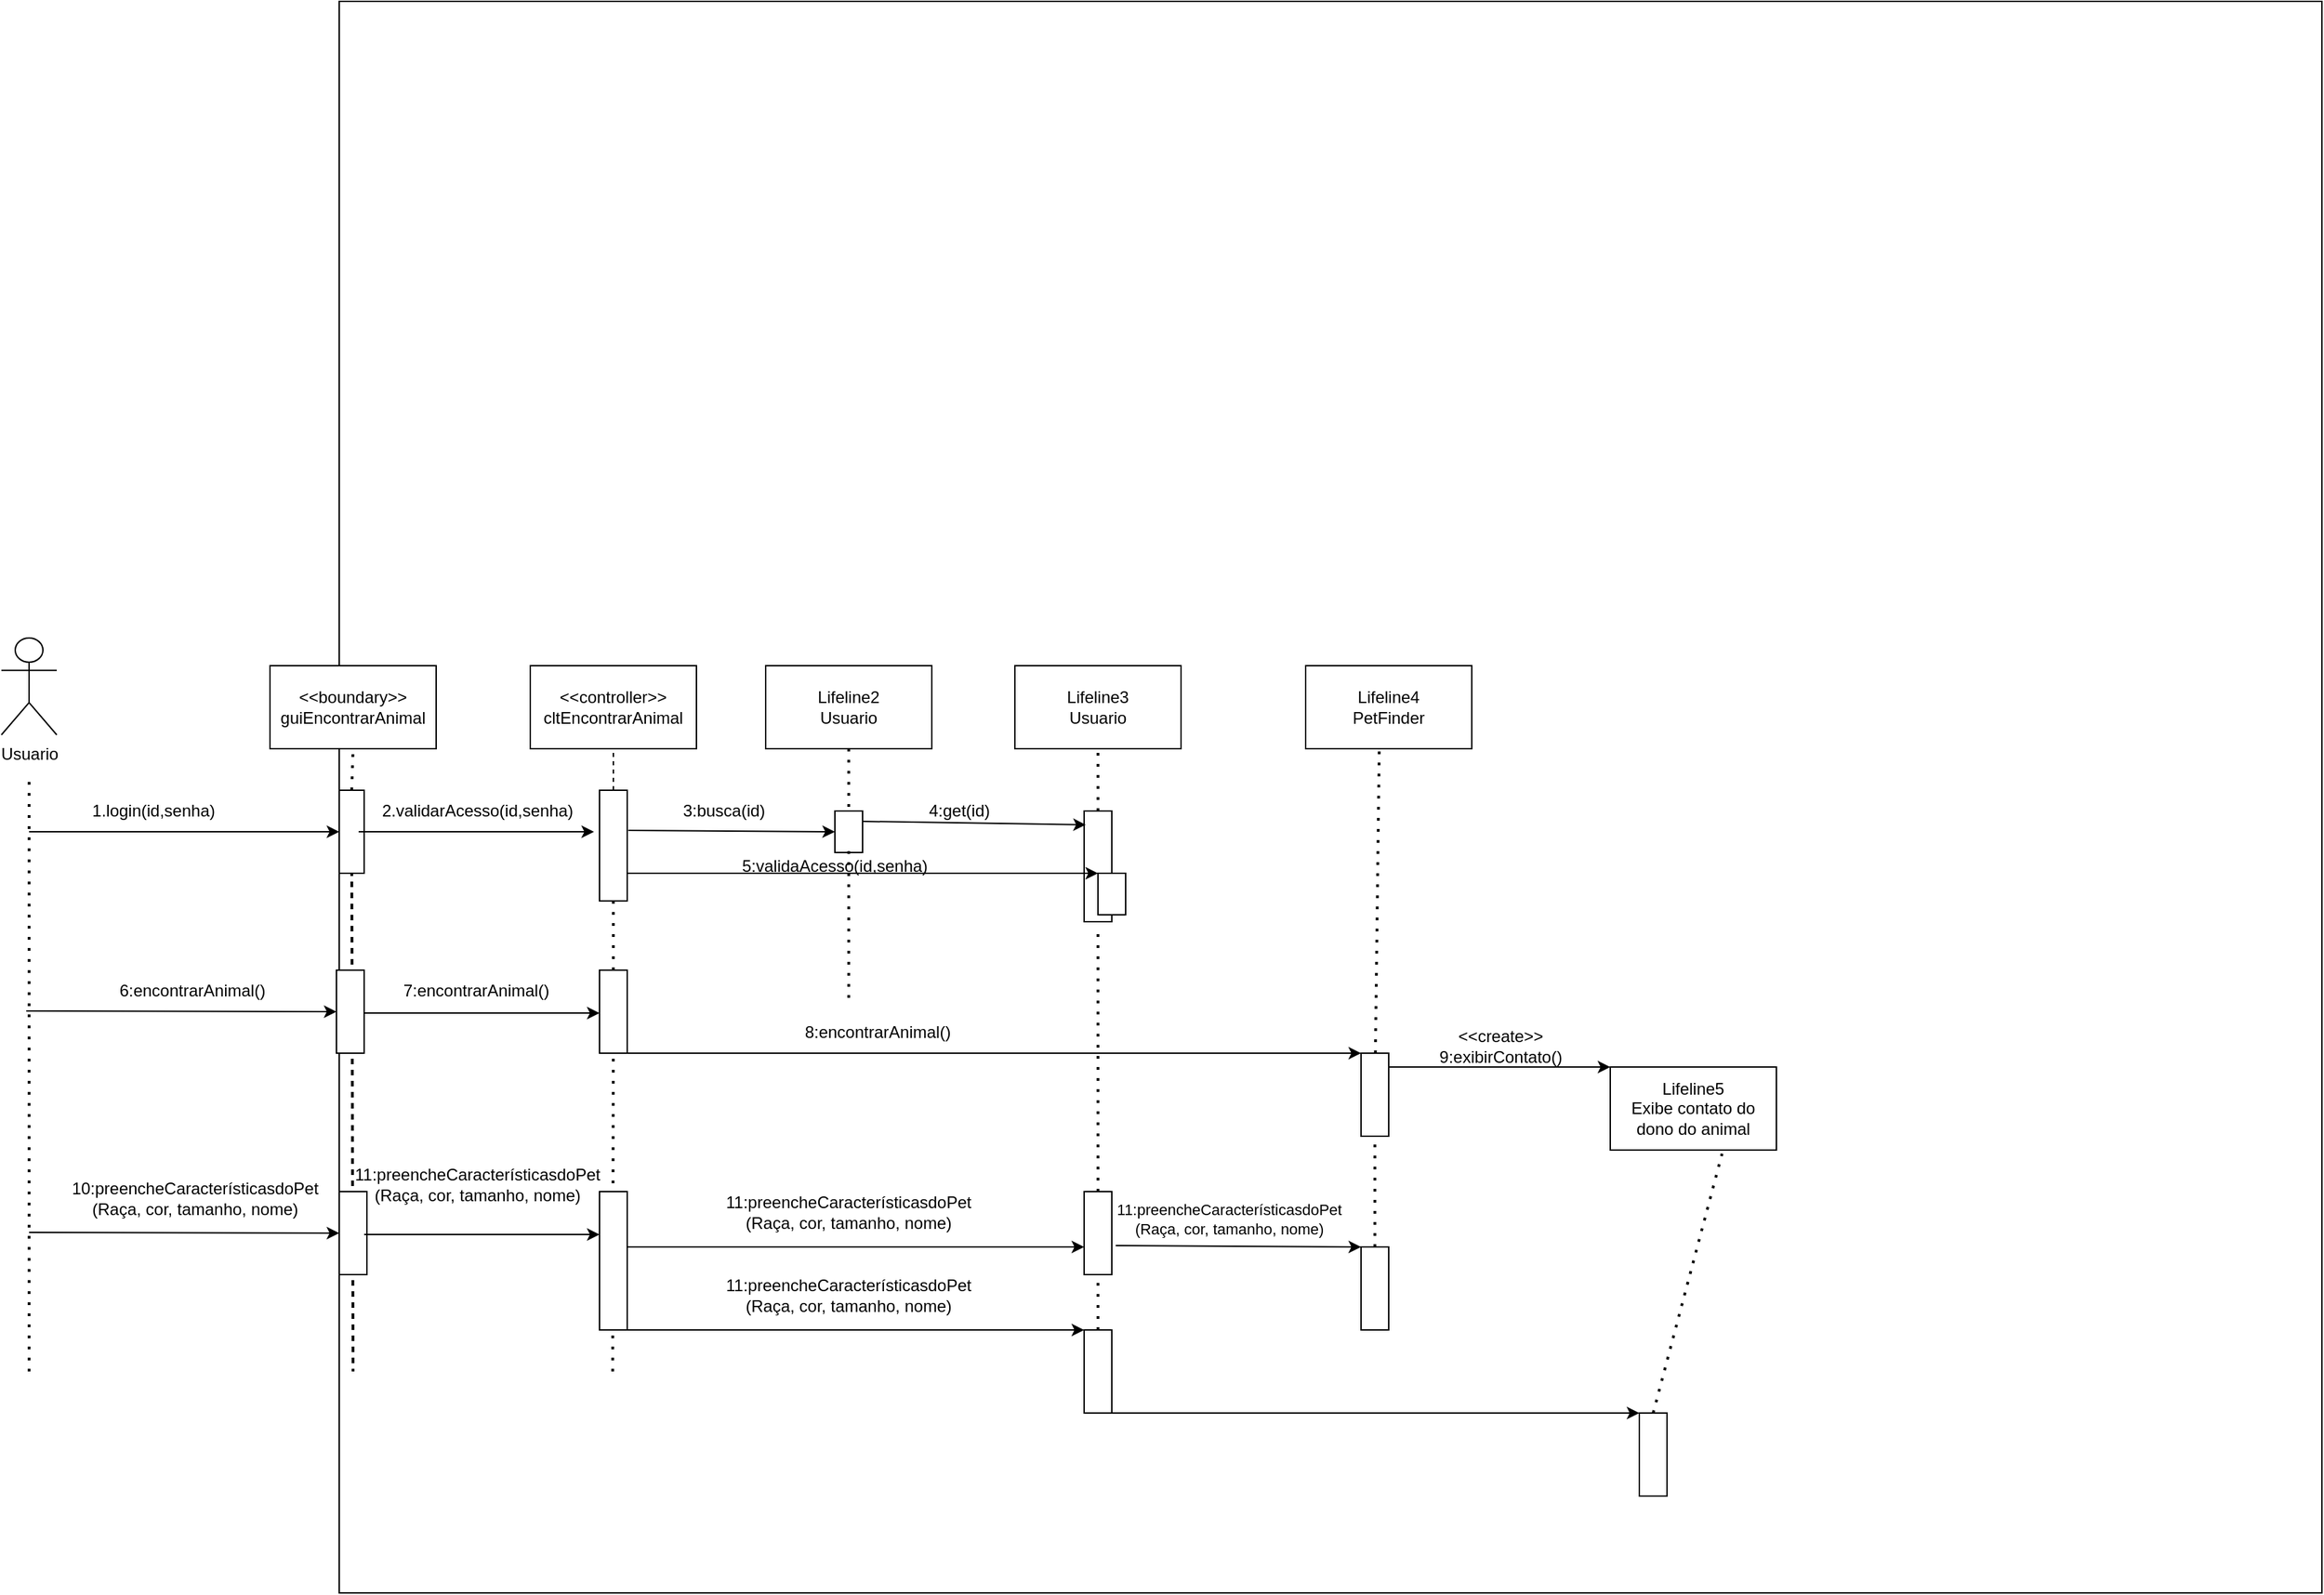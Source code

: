 <mxfile version="22.1.0" type="github">
  <diagram name="Página-1" id="JvSVwGAG51SrDOfE1N3L">
    <mxGraphModel dx="1050" dy="1766" grid="1" gridSize="10" guides="1" tooltips="1" connect="1" arrows="1" fold="1" page="1" pageScale="1" pageWidth="827" pageHeight="1169" math="0" shadow="0">
      <root>
        <mxCell id="0" />
        <mxCell id="1" parent="0" />
        <mxCell id="2Xti_XCpb2HMnOfIH6zd-1" value="" style="rounded=0;whiteSpace=wrap;html=1;" parent="1" vertex="1">
          <mxGeometry x="282" y="-380" width="1432" height="1150" as="geometry" />
        </mxCell>
        <mxCell id="2Xti_XCpb2HMnOfIH6zd-2" value="Usuario" style="shape=umlActor;verticalLabelPosition=bottom;verticalAlign=top;html=1;outlineConnect=0;" parent="1" vertex="1">
          <mxGeometry x="38" y="80" width="40" height="70" as="geometry" />
        </mxCell>
        <mxCell id="2Xti_XCpb2HMnOfIH6zd-3" value="&amp;lt;&amp;lt;boundary&amp;gt;&amp;gt;&lt;br&gt;guiEncontrarAnimal" style="rounded=0;whiteSpace=wrap;html=1;" parent="1" vertex="1">
          <mxGeometry x="232" y="100" width="120" height="60" as="geometry" />
        </mxCell>
        <mxCell id="2Xti_XCpb2HMnOfIH6zd-4" value="" style="endArrow=none;dashed=1;html=1;dashPattern=1 3;strokeWidth=2;rounded=0;" parent="1" edge="1">
          <mxGeometry width="50" height="50" relative="1" as="geometry">
            <mxPoint x="58" y="610" as="sourcePoint" />
            <mxPoint x="58" y="180" as="targetPoint" />
          </mxGeometry>
        </mxCell>
        <mxCell id="2Xti_XCpb2HMnOfIH6zd-5" value="" style="endArrow=none;dashed=1;html=1;dashPattern=1 3;strokeWidth=2;rounded=0;" parent="1" source="2Xti_XCpb2HMnOfIH6zd-7" edge="1">
          <mxGeometry width="50" height="50" relative="1" as="geometry">
            <mxPoint x="292" y="430" as="sourcePoint" />
            <mxPoint x="292" y="610" as="targetPoint" />
          </mxGeometry>
        </mxCell>
        <mxCell id="2Xti_XCpb2HMnOfIH6zd-6" value="" style="endArrow=none;dashed=1;html=1;dashPattern=1 3;strokeWidth=2;rounded=0;" parent="1" target="2Xti_XCpb2HMnOfIH6zd-7" edge="1">
          <mxGeometry width="50" height="50" relative="1" as="geometry">
            <mxPoint x="292" y="610" as="sourcePoint" />
            <mxPoint x="291.5" y="160" as="targetPoint" />
          </mxGeometry>
        </mxCell>
        <mxCell id="2Xti_XCpb2HMnOfIH6zd-7" value="" style="rounded=0;whiteSpace=wrap;html=1;" parent="1" vertex="1">
          <mxGeometry x="282" y="190" width="18" height="60" as="geometry" />
        </mxCell>
        <mxCell id="2Xti_XCpb2HMnOfIH6zd-8" value="" style="rounded=0;whiteSpace=wrap;html=1;" parent="1" vertex="1">
          <mxGeometry x="282" y="480" width="20" height="60" as="geometry" />
        </mxCell>
        <mxCell id="2Xti_XCpb2HMnOfIH6zd-9" value="" style="endArrow=classic;html=1;rounded=0;entryX=0;entryY=0.5;entryDx=0;entryDy=0;" parent="1" target="2Xti_XCpb2HMnOfIH6zd-7" edge="1">
          <mxGeometry width="50" height="50" relative="1" as="geometry">
            <mxPoint x="58" y="220" as="sourcePoint" />
            <mxPoint x="318" y="210" as="targetPoint" />
          </mxGeometry>
        </mxCell>
        <mxCell id="2Xti_XCpb2HMnOfIH6zd-10" value="" style="endArrow=classic;html=1;rounded=0;entryX=0;entryY=0.5;entryDx=0;entryDy=0;" parent="1" target="2Xti_XCpb2HMnOfIH6zd-8" edge="1">
          <mxGeometry width="50" height="50" relative="1" as="geometry">
            <mxPoint x="58" y="509.5" as="sourcePoint" />
            <mxPoint x="248" y="509.5" as="targetPoint" />
          </mxGeometry>
        </mxCell>
        <mxCell id="2Xti_XCpb2HMnOfIH6zd-11" value="1.login(id,senha)" style="text;html=1;strokeColor=none;fillColor=none;align=center;verticalAlign=middle;whiteSpace=wrap;rounded=0;" parent="1" vertex="1">
          <mxGeometry x="118" y="190" width="60" height="30" as="geometry" />
        </mxCell>
        <mxCell id="2Xti_XCpb2HMnOfIH6zd-12" value="10:preencheCaracterísticasdoPet (Raça, cor, tamanho, nome)" style="text;html=1;strokeColor=none;fillColor=none;align=center;verticalAlign=middle;whiteSpace=wrap;rounded=0;" parent="1" vertex="1">
          <mxGeometry x="78" y="460" width="200" height="50" as="geometry" />
        </mxCell>
        <mxCell id="2Xti_XCpb2HMnOfIH6zd-13" value="" style="rounded=0;whiteSpace=wrap;html=1;" parent="1" vertex="1">
          <mxGeometry x="280" y="320" width="20" height="60" as="geometry" />
        </mxCell>
        <mxCell id="2Xti_XCpb2HMnOfIH6zd-14" value="" style="endArrow=classic;html=1;rounded=0;entryX=0;entryY=0.5;entryDx=0;entryDy=0;" parent="1" target="2Xti_XCpb2HMnOfIH6zd-13" edge="1">
          <mxGeometry width="50" height="50" relative="1" as="geometry">
            <mxPoint x="56" y="349.5" as="sourcePoint" />
            <mxPoint x="246" y="349.5" as="targetPoint" />
          </mxGeometry>
        </mxCell>
        <mxCell id="2Xti_XCpb2HMnOfIH6zd-15" value="6:encontrarAnimal()" style="text;html=1;strokeColor=none;fillColor=none;align=center;verticalAlign=middle;whiteSpace=wrap;rounded=0;" parent="1" vertex="1">
          <mxGeometry x="76" y="310" width="200" height="50" as="geometry" />
        </mxCell>
        <mxCell id="Gy5CLrSUl3EaHFtoTER6-2" value="&amp;lt;&amp;lt;controller&amp;gt;&amp;gt;&lt;br&gt;cltEncontrarAnimal" style="rounded=0;whiteSpace=wrap;html=1;" parent="1" vertex="1">
          <mxGeometry x="420" y="100" width="120" height="60" as="geometry" />
        </mxCell>
        <mxCell id="Gy5CLrSUl3EaHFtoTER6-3" value="Lifeline2&lt;br&gt;Usuario" style="rounded=0;whiteSpace=wrap;html=1;" parent="1" vertex="1">
          <mxGeometry x="590" y="100" width="120" height="60" as="geometry" />
        </mxCell>
        <mxCell id="Gy5CLrSUl3EaHFtoTER6-4" value="Lifeline3&lt;br style=&quot;border-color: var(--border-color);&quot;&gt;Usuario" style="rounded=0;whiteSpace=wrap;html=1;" parent="1" vertex="1">
          <mxGeometry x="770" y="100" width="120" height="60" as="geometry" />
        </mxCell>
        <mxCell id="Gy5CLrSUl3EaHFtoTER6-5" value="Lifeline4&lt;br style=&quot;border-color: var(--border-color);&quot;&gt;PetFinder" style="rounded=0;whiteSpace=wrap;html=1;" parent="1" vertex="1">
          <mxGeometry x="980" y="100" width="120" height="60" as="geometry" />
        </mxCell>
        <mxCell id="Gy5CLrSUl3EaHFtoTER6-9" value="" style="rounded=0;whiteSpace=wrap;html=1;" parent="1" vertex="1">
          <mxGeometry x="470" y="190" width="20" height="80" as="geometry" />
        </mxCell>
        <mxCell id="Gy5CLrSUl3EaHFtoTER6-11" value="" style="endArrow=none;dashed=1;html=1;dashPattern=1 3;strokeWidth=2;rounded=0;" parent="1" source="Gy5CLrSUl3EaHFtoTER6-12" edge="1">
          <mxGeometry width="50" height="50" relative="1" as="geometry">
            <mxPoint x="479.5" y="610" as="sourcePoint" />
            <mxPoint x="480" y="270" as="targetPoint" />
          </mxGeometry>
        </mxCell>
        <mxCell id="Gy5CLrSUl3EaHFtoTER6-13" value="" style="endArrow=none;dashed=1;html=1;dashPattern=1 3;strokeWidth=2;rounded=0;" parent="1" target="Gy5CLrSUl3EaHFtoTER6-12" edge="1">
          <mxGeometry width="50" height="50" relative="1" as="geometry">
            <mxPoint x="479.5" y="610" as="sourcePoint" />
            <mxPoint x="479.5" y="250" as="targetPoint" />
          </mxGeometry>
        </mxCell>
        <mxCell id="Gy5CLrSUl3EaHFtoTER6-12" value="" style="rounded=0;whiteSpace=wrap;html=1;" parent="1" vertex="1">
          <mxGeometry x="470" y="320" width="20" height="60" as="geometry" />
        </mxCell>
        <mxCell id="Gy5CLrSUl3EaHFtoTER6-14" value="" style="rounded=0;whiteSpace=wrap;html=1;" parent="1" vertex="1">
          <mxGeometry x="470" y="480" width="20" height="100" as="geometry" />
        </mxCell>
        <mxCell id="Gy5CLrSUl3EaHFtoTER6-19" value="2.validarAcesso(id,senha)" style="text;html=1;strokeColor=none;fillColor=none;align=center;verticalAlign=middle;whiteSpace=wrap;rounded=0;" parent="1" vertex="1">
          <mxGeometry x="352" y="190" width="60" height="30" as="geometry" />
        </mxCell>
        <mxCell id="Gy5CLrSUl3EaHFtoTER6-23" value="" style="endArrow=none;dashed=1;html=1;dashPattern=1 3;strokeWidth=2;rounded=0;exitX=0.5;exitY=0;exitDx=0;exitDy=0;entryX=0.5;entryY=1;entryDx=0;entryDy=0;" parent="1" source="2Xti_XCpb2HMnOfIH6zd-7" target="2Xti_XCpb2HMnOfIH6zd-3" edge="1">
          <mxGeometry width="50" height="50" relative="1" as="geometry">
            <mxPoint x="278" y="190" as="sourcePoint" />
            <mxPoint x="328" y="140" as="targetPoint" />
          </mxGeometry>
        </mxCell>
        <mxCell id="25AuXAypZA-sU3NPFs_8-1" style="edgeStyle=orthogonalEdgeStyle;rounded=0;orthogonalLoop=1;jettySize=auto;html=1;entryX=0;entryY=0.5;entryDx=0;entryDy=0;" edge="1" parent="1">
          <mxGeometry relative="1" as="geometry">
            <mxPoint x="300" y="351" as="sourcePoint" />
            <mxPoint x="470" y="351" as="targetPoint" />
            <Array as="points">
              <mxPoint x="420" y="351" />
              <mxPoint x="420" y="351" />
            </Array>
          </mxGeometry>
        </mxCell>
        <mxCell id="25AuXAypZA-sU3NPFs_8-2" value="7:encontrarAnimal()" style="text;html=1;strokeColor=none;fillColor=none;align=center;verticalAlign=middle;whiteSpace=wrap;rounded=0;" vertex="1" parent="1">
          <mxGeometry x="350" y="320" width="62" height="30" as="geometry" />
        </mxCell>
        <mxCell id="25AuXAypZA-sU3NPFs_8-4" style="edgeStyle=orthogonalEdgeStyle;rounded=0;orthogonalLoop=1;jettySize=auto;html=1;entryX=0;entryY=0.5;entryDx=0;entryDy=0;" edge="1" parent="1">
          <mxGeometry relative="1" as="geometry">
            <mxPoint x="300" y="511" as="sourcePoint" />
            <mxPoint x="470" y="511" as="targetPoint" />
            <Array as="points">
              <mxPoint x="420" y="511" />
              <mxPoint x="420" y="511" />
            </Array>
          </mxGeometry>
        </mxCell>
        <mxCell id="25AuXAypZA-sU3NPFs_8-5" value="11:preencheCaracterísticasdoPet (Raça, cor, tamanho, nome)" style="text;html=1;strokeColor=none;fillColor=none;align=center;verticalAlign=middle;whiteSpace=wrap;rounded=0;" vertex="1" parent="1">
          <mxGeometry x="282" y="450" width="200" height="50" as="geometry" />
        </mxCell>
        <mxCell id="25AuXAypZA-sU3NPFs_8-10" value="" style="endArrow=none;dashed=1;html=1;rounded=0;exitX=0.5;exitY=0;exitDx=0;exitDy=0;entryX=0.5;entryY=1;entryDx=0;entryDy=0;" edge="1" parent="1" source="Gy5CLrSUl3EaHFtoTER6-9" target="Gy5CLrSUl3EaHFtoTER6-2">
          <mxGeometry width="50" height="50" relative="1" as="geometry">
            <mxPoint x="510" y="340" as="sourcePoint" />
            <mxPoint x="560" y="290" as="targetPoint" />
            <Array as="points">
              <mxPoint x="480" y="160" />
            </Array>
          </mxGeometry>
        </mxCell>
        <mxCell id="25AuXAypZA-sU3NPFs_8-13" value="" style="endArrow=none;dashed=1;html=1;dashPattern=1 3;strokeWidth=2;rounded=0;entryX=0.5;entryY=1;entryDx=0;entryDy=0;" edge="1" parent="1" target="Gy5CLrSUl3EaHFtoTER6-3">
          <mxGeometry width="50" height="50" relative="1" as="geometry">
            <mxPoint x="650" y="210" as="sourcePoint" />
            <mxPoint x="660" y="160" as="targetPoint" />
            <Array as="points">
              <mxPoint x="650" y="190" />
            </Array>
          </mxGeometry>
        </mxCell>
        <mxCell id="25AuXAypZA-sU3NPFs_8-14" value="" style="rounded=0;whiteSpace=wrap;html=1;" vertex="1" parent="1">
          <mxGeometry x="640" y="205" width="20" height="30" as="geometry" />
        </mxCell>
        <mxCell id="25AuXAypZA-sU3NPFs_8-19" style="edgeStyle=orthogonalEdgeStyle;rounded=0;orthogonalLoop=1;jettySize=auto;html=1;entryX=0;entryY=0.5;entryDx=0;entryDy=0;" edge="1" parent="1">
          <mxGeometry relative="1" as="geometry">
            <mxPoint x="296" y="220" as="sourcePoint" />
            <mxPoint x="466" y="220" as="targetPoint" />
            <Array as="points">
              <mxPoint x="416" y="220" />
              <mxPoint x="416" y="220" />
            </Array>
          </mxGeometry>
        </mxCell>
        <mxCell id="25AuXAypZA-sU3NPFs_8-21" value="" style="endArrow=classic;html=1;rounded=0;exitX=1.04;exitY=0.363;exitDx=0;exitDy=0;entryX=0;entryY=0.5;entryDx=0;entryDy=0;exitPerimeter=0;" edge="1" parent="1" source="Gy5CLrSUl3EaHFtoTER6-9" target="25AuXAypZA-sU3NPFs_8-14">
          <mxGeometry width="50" height="50" relative="1" as="geometry">
            <mxPoint x="530" y="245" as="sourcePoint" />
            <mxPoint x="580" y="195" as="targetPoint" />
          </mxGeometry>
        </mxCell>
        <mxCell id="25AuXAypZA-sU3NPFs_8-22" value="3:busca(id)" style="text;html=1;strokeColor=none;fillColor=none;align=center;verticalAlign=middle;whiteSpace=wrap;rounded=0;" vertex="1" parent="1">
          <mxGeometry x="530" y="190" width="60" height="30" as="geometry" />
        </mxCell>
        <mxCell id="25AuXAypZA-sU3NPFs_8-52" style="edgeStyle=orthogonalEdgeStyle;rounded=0;orthogonalLoop=1;jettySize=auto;html=1;exitX=0.5;exitY=0;exitDx=0;exitDy=0;" edge="1" parent="1" source="25AuXAypZA-sU3NPFs_8-23">
          <mxGeometry relative="1" as="geometry">
            <mxPoint x="830" y="205" as="targetPoint" />
          </mxGeometry>
        </mxCell>
        <mxCell id="25AuXAypZA-sU3NPFs_8-23" value="" style="rounded=0;whiteSpace=wrap;html=1;" vertex="1" parent="1">
          <mxGeometry x="820" y="205" width="20" height="80" as="geometry" />
        </mxCell>
        <mxCell id="25AuXAypZA-sU3NPFs_8-24" value="" style="endArrow=classic;html=1;rounded=0;exitX=1;exitY=0.25;exitDx=0;exitDy=0;entryX=0.06;entryY=0.125;entryDx=0;entryDy=0;entryPerimeter=0;" edge="1" parent="1" source="25AuXAypZA-sU3NPFs_8-14" target="25AuXAypZA-sU3NPFs_8-23">
          <mxGeometry width="50" height="50" relative="1" as="geometry">
            <mxPoint x="720" y="250" as="sourcePoint" />
            <mxPoint x="770" y="200" as="targetPoint" />
          </mxGeometry>
        </mxCell>
        <mxCell id="25AuXAypZA-sU3NPFs_8-26" value="4:get(id)" style="text;html=1;strokeColor=none;fillColor=none;align=center;verticalAlign=middle;whiteSpace=wrap;rounded=0;" vertex="1" parent="1">
          <mxGeometry x="700" y="190" width="60" height="30" as="geometry" />
        </mxCell>
        <mxCell id="25AuXAypZA-sU3NPFs_8-27" value="" style="rounded=0;whiteSpace=wrap;html=1;" vertex="1" parent="1">
          <mxGeometry x="830" y="250" width="20" height="30" as="geometry" />
        </mxCell>
        <mxCell id="25AuXAypZA-sU3NPFs_8-29" value="" style="endArrow=classic;html=1;rounded=0;entryX=0;entryY=0;entryDx=0;entryDy=0;exitX=1;exitY=0.75;exitDx=0;exitDy=0;" edge="1" parent="1" source="Gy5CLrSUl3EaHFtoTER6-9" target="25AuXAypZA-sU3NPFs_8-27">
          <mxGeometry width="50" height="50" relative="1" as="geometry">
            <mxPoint x="570" y="295" as="sourcePoint" />
            <mxPoint x="620" y="245" as="targetPoint" />
          </mxGeometry>
        </mxCell>
        <mxCell id="25AuXAypZA-sU3NPFs_8-30" value="5:validaAcesso(id,senha)" style="text;html=1;strokeColor=none;fillColor=none;align=center;verticalAlign=middle;whiteSpace=wrap;rounded=0;" vertex="1" parent="1">
          <mxGeometry x="610" y="230" width="60" height="30" as="geometry" />
        </mxCell>
        <mxCell id="25AuXAypZA-sU3NPFs_8-31" value="" style="endArrow=none;dashed=1;html=1;dashPattern=1 3;strokeWidth=2;rounded=0;" edge="1" parent="1">
          <mxGeometry width="50" height="50" relative="1" as="geometry">
            <mxPoint x="650" y="340" as="sourcePoint" />
            <mxPoint x="650" y="230" as="targetPoint" />
          </mxGeometry>
        </mxCell>
        <mxCell id="25AuXAypZA-sU3NPFs_8-34" value="" style="endArrow=none;dashed=1;html=1;dashPattern=1 3;strokeWidth=2;rounded=0;entryX=0.443;entryY=0.997;entryDx=0;entryDy=0;entryPerimeter=0;" edge="1" parent="1" source="25AuXAypZA-sU3NPFs_8-35" target="Gy5CLrSUl3EaHFtoTER6-5">
          <mxGeometry width="50" height="50" relative="1" as="geometry">
            <mxPoint x="988" y="595" as="sourcePoint" />
            <mxPoint x="988" y="165" as="targetPoint" />
          </mxGeometry>
        </mxCell>
        <mxCell id="25AuXAypZA-sU3NPFs_8-36" value="" style="endArrow=none;dashed=1;html=1;dashPattern=1 3;strokeWidth=2;rounded=0;" edge="1" parent="1" source="25AuXAypZA-sU3NPFs_8-44" target="25AuXAypZA-sU3NPFs_8-35">
          <mxGeometry width="50" height="50" relative="1" as="geometry">
            <mxPoint x="988" y="595" as="sourcePoint" />
            <mxPoint x="988" y="165" as="targetPoint" />
          </mxGeometry>
        </mxCell>
        <mxCell id="25AuXAypZA-sU3NPFs_8-35" value="" style="rounded=0;whiteSpace=wrap;html=1;" vertex="1" parent="1">
          <mxGeometry x="1020" y="380" width="20" height="60" as="geometry" />
        </mxCell>
        <mxCell id="25AuXAypZA-sU3NPFs_8-38" value="" style="endArrow=classic;html=1;rounded=0;exitX=1;exitY=1;exitDx=0;exitDy=0;entryX=0;entryY=0;entryDx=0;entryDy=0;" edge="1" parent="1" source="Gy5CLrSUl3EaHFtoTER6-12" target="25AuXAypZA-sU3NPFs_8-35">
          <mxGeometry width="50" height="50" relative="1" as="geometry">
            <mxPoint x="588" y="420" as="sourcePoint" />
            <mxPoint x="638" y="370" as="targetPoint" />
          </mxGeometry>
        </mxCell>
        <mxCell id="25AuXAypZA-sU3NPFs_8-40" value="8:encontrarAnimal()" style="text;html=1;strokeColor=none;fillColor=none;align=center;verticalAlign=middle;whiteSpace=wrap;rounded=0;" vertex="1" parent="1">
          <mxGeometry x="640" y="350" width="62" height="30" as="geometry" />
        </mxCell>
        <mxCell id="25AuXAypZA-sU3NPFs_8-41" value="Lifeline5&lt;br style=&quot;border-color: var(--border-color);&quot;&gt;Exibe contato do dono do animal" style="rounded=0;whiteSpace=wrap;html=1;" vertex="1" parent="1">
          <mxGeometry x="1200" y="390" width="120" height="60" as="geometry" />
        </mxCell>
        <mxCell id="25AuXAypZA-sU3NPFs_8-42" value="" style="endArrow=classic;html=1;rounded=0;entryX=0;entryY=0;entryDx=0;entryDy=0;" edge="1" parent="1" target="25AuXAypZA-sU3NPFs_8-41">
          <mxGeometry width="50" height="50" relative="1" as="geometry">
            <mxPoint x="1040" y="390" as="sourcePoint" />
            <mxPoint x="1102" y="365" as="targetPoint" />
          </mxGeometry>
        </mxCell>
        <mxCell id="25AuXAypZA-sU3NPFs_8-43" value="&amp;lt;&amp;lt;create&amp;gt;&amp;gt;&lt;br&gt;9:exibirContato()" style="text;html=1;strokeColor=none;fillColor=none;align=center;verticalAlign=middle;whiteSpace=wrap;rounded=0;" vertex="1" parent="1">
          <mxGeometry x="1090" y="360" width="62" height="30" as="geometry" />
        </mxCell>
        <mxCell id="25AuXAypZA-sU3NPFs_8-44" value="" style="rounded=0;whiteSpace=wrap;html=1;" vertex="1" parent="1">
          <mxGeometry x="1020" y="520" width="20" height="60" as="geometry" />
        </mxCell>
        <mxCell id="25AuXAypZA-sU3NPFs_8-46" value="" style="rounded=0;whiteSpace=wrap;html=1;" vertex="1" parent="1">
          <mxGeometry x="820" y="580" width="20" height="60" as="geometry" />
        </mxCell>
        <mxCell id="25AuXAypZA-sU3NPFs_8-51" value="" style="endArrow=none;dashed=1;html=1;dashPattern=1 3;strokeWidth=2;rounded=0;exitX=0.5;exitY=0;exitDx=0;exitDy=0;" edge="1" parent="1" source="25AuXAypZA-sU3NPFs_8-23">
          <mxGeometry width="50" height="50" relative="1" as="geometry">
            <mxPoint x="780" y="210" as="sourcePoint" />
            <mxPoint x="830" y="160" as="targetPoint" />
          </mxGeometry>
        </mxCell>
        <mxCell id="25AuXAypZA-sU3NPFs_8-53" value="" style="endArrow=none;dashed=1;html=1;dashPattern=1 3;strokeWidth=2;rounded=0;exitX=0.5;exitY=0;exitDx=0;exitDy=0;" edge="1" parent="1" source="25AuXAypZA-sU3NPFs_8-55">
          <mxGeometry width="50" height="50" relative="1" as="geometry">
            <mxPoint x="800" y="490" as="sourcePoint" />
            <mxPoint x="830" y="290" as="targetPoint" />
            <Array as="points" />
          </mxGeometry>
        </mxCell>
        <mxCell id="25AuXAypZA-sU3NPFs_8-54" value="" style="endArrow=classic;html=1;rounded=0;exitX=1;exitY=1;exitDx=0;exitDy=0;entryX=0;entryY=0;entryDx=0;entryDy=0;" edge="1" parent="1" source="Gy5CLrSUl3EaHFtoTER6-14" target="25AuXAypZA-sU3NPFs_8-46">
          <mxGeometry width="50" height="50" relative="1" as="geometry">
            <mxPoint x="540" y="510" as="sourcePoint" />
            <mxPoint x="590" y="460" as="targetPoint" />
          </mxGeometry>
        </mxCell>
        <mxCell id="25AuXAypZA-sU3NPFs_8-56" value="" style="endArrow=none;dashed=1;html=1;dashPattern=1 3;strokeWidth=2;rounded=0;exitX=0.5;exitY=0;exitDx=0;exitDy=0;" edge="1" parent="1" source="25AuXAypZA-sU3NPFs_8-46" target="25AuXAypZA-sU3NPFs_8-55">
          <mxGeometry width="50" height="50" relative="1" as="geometry">
            <mxPoint x="830" y="570" as="sourcePoint" />
            <mxPoint x="830" y="290" as="targetPoint" />
            <Array as="points" />
          </mxGeometry>
        </mxCell>
        <mxCell id="25AuXAypZA-sU3NPFs_8-55" value="" style="rounded=0;whiteSpace=wrap;html=1;" vertex="1" parent="1">
          <mxGeometry x="820" y="480" width="20" height="60" as="geometry" />
        </mxCell>
        <mxCell id="25AuXAypZA-sU3NPFs_8-58" value="" style="endArrow=classic;html=1;rounded=0;exitX=1;exitY=1;exitDx=0;exitDy=0;entryX=0;entryY=0;entryDx=0;entryDy=0;" edge="1" parent="1">
          <mxGeometry width="50" height="50" relative="1" as="geometry">
            <mxPoint x="490" y="520" as="sourcePoint" />
            <mxPoint x="820" y="520" as="targetPoint" />
          </mxGeometry>
        </mxCell>
        <mxCell id="25AuXAypZA-sU3NPFs_8-59" value="" style="endArrow=classic;html=1;rounded=0;exitX=1.14;exitY=0.65;exitDx=0;exitDy=0;exitPerimeter=0;entryX=0;entryY=0;entryDx=0;entryDy=0;" edge="1" parent="1" source="25AuXAypZA-sU3NPFs_8-55" target="25AuXAypZA-sU3NPFs_8-44">
          <mxGeometry width="50" height="50" relative="1" as="geometry">
            <mxPoint x="860" y="540" as="sourcePoint" />
            <mxPoint x="910" y="490" as="targetPoint" />
            <Array as="points" />
          </mxGeometry>
        </mxCell>
        <mxCell id="25AuXAypZA-sU3NPFs_8-60" value="" style="rounded=0;whiteSpace=wrap;html=1;" vertex="1" parent="1">
          <mxGeometry x="1221" y="640" width="20" height="60" as="geometry" />
        </mxCell>
        <mxCell id="25AuXAypZA-sU3NPFs_8-61" value="" style="endArrow=none;dashed=1;html=1;dashPattern=1 3;strokeWidth=2;rounded=0;entryX=0.673;entryY=1.043;entryDx=0;entryDy=0;exitX=0.5;exitY=0;exitDx=0;exitDy=0;entryPerimeter=0;" edge="1" parent="1" source="25AuXAypZA-sU3NPFs_8-60" target="25AuXAypZA-sU3NPFs_8-41">
          <mxGeometry width="50" height="50" relative="1" as="geometry">
            <mxPoint x="1206" y="550" as="sourcePoint" />
            <mxPoint x="1256" y="500" as="targetPoint" />
          </mxGeometry>
        </mxCell>
        <mxCell id="25AuXAypZA-sU3NPFs_8-62" value="" style="endArrow=classic;html=1;rounded=0;exitX=1;exitY=1;exitDx=0;exitDy=0;entryX=0;entryY=0;entryDx=0;entryDy=0;" edge="1" parent="1" source="25AuXAypZA-sU3NPFs_8-46" target="25AuXAypZA-sU3NPFs_8-60">
          <mxGeometry width="50" height="50" relative="1" as="geometry">
            <mxPoint x="850" y="640" as="sourcePoint" />
            <mxPoint x="1180" y="640" as="targetPoint" />
          </mxGeometry>
        </mxCell>
        <mxCell id="25AuXAypZA-sU3NPFs_8-65" value="11:preencheCaracterísticasdoPet (Raça, cor, tamanho, nome)" style="text;html=1;strokeColor=none;fillColor=none;align=center;verticalAlign=middle;whiteSpace=wrap;rounded=0;" vertex="1" parent="1">
          <mxGeometry x="550" y="470" width="200" height="50" as="geometry" />
        </mxCell>
        <mxCell id="25AuXAypZA-sU3NPFs_8-66" value="11:preencheCaracterísticasdoPet (Raça, cor, tamanho, nome)" style="text;html=1;strokeColor=none;fillColor=none;align=center;verticalAlign=middle;whiteSpace=wrap;rounded=0;" vertex="1" parent="1">
          <mxGeometry x="550" y="530" width="200" height="50" as="geometry" />
        </mxCell>
        <mxCell id="25AuXAypZA-sU3NPFs_8-67" value="11:preencheCaracterísticasdoPet (Raça, cor, tamanho, nome)" style="text;html=1;strokeColor=none;fillColor=none;align=center;verticalAlign=middle;whiteSpace=wrap;rounded=0;fontSize=11;" vertex="1" parent="1">
          <mxGeometry x="840" y="480" width="170" height="40" as="geometry" />
        </mxCell>
      </root>
    </mxGraphModel>
  </diagram>
</mxfile>
